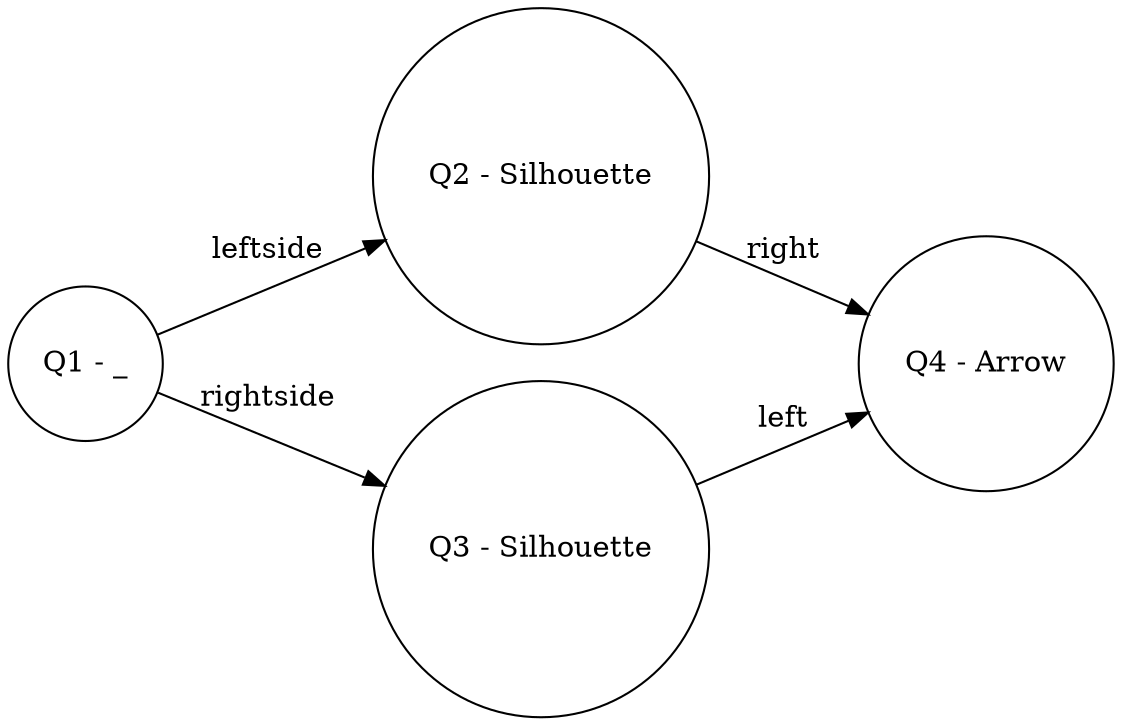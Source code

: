 digraph "Feature Structure" {
	rankdir=LR size="8,5"
	node [shape=circle]
	"Q1 - _"
	"Q2 - Silhouette"
	"Q3 - Silhouette"
	"Q4 - Arrow"
	"Q1 - _" -> "Q2 - Silhouette" [label=leftside]
	"Q2 - Silhouette" -> "Q4 - Arrow" [label=right]
	"Q1 - _" -> "Q3 - Silhouette" [label=rightside]
	"Q3 - Silhouette" -> "Q4 - Arrow" [label=left]
}
